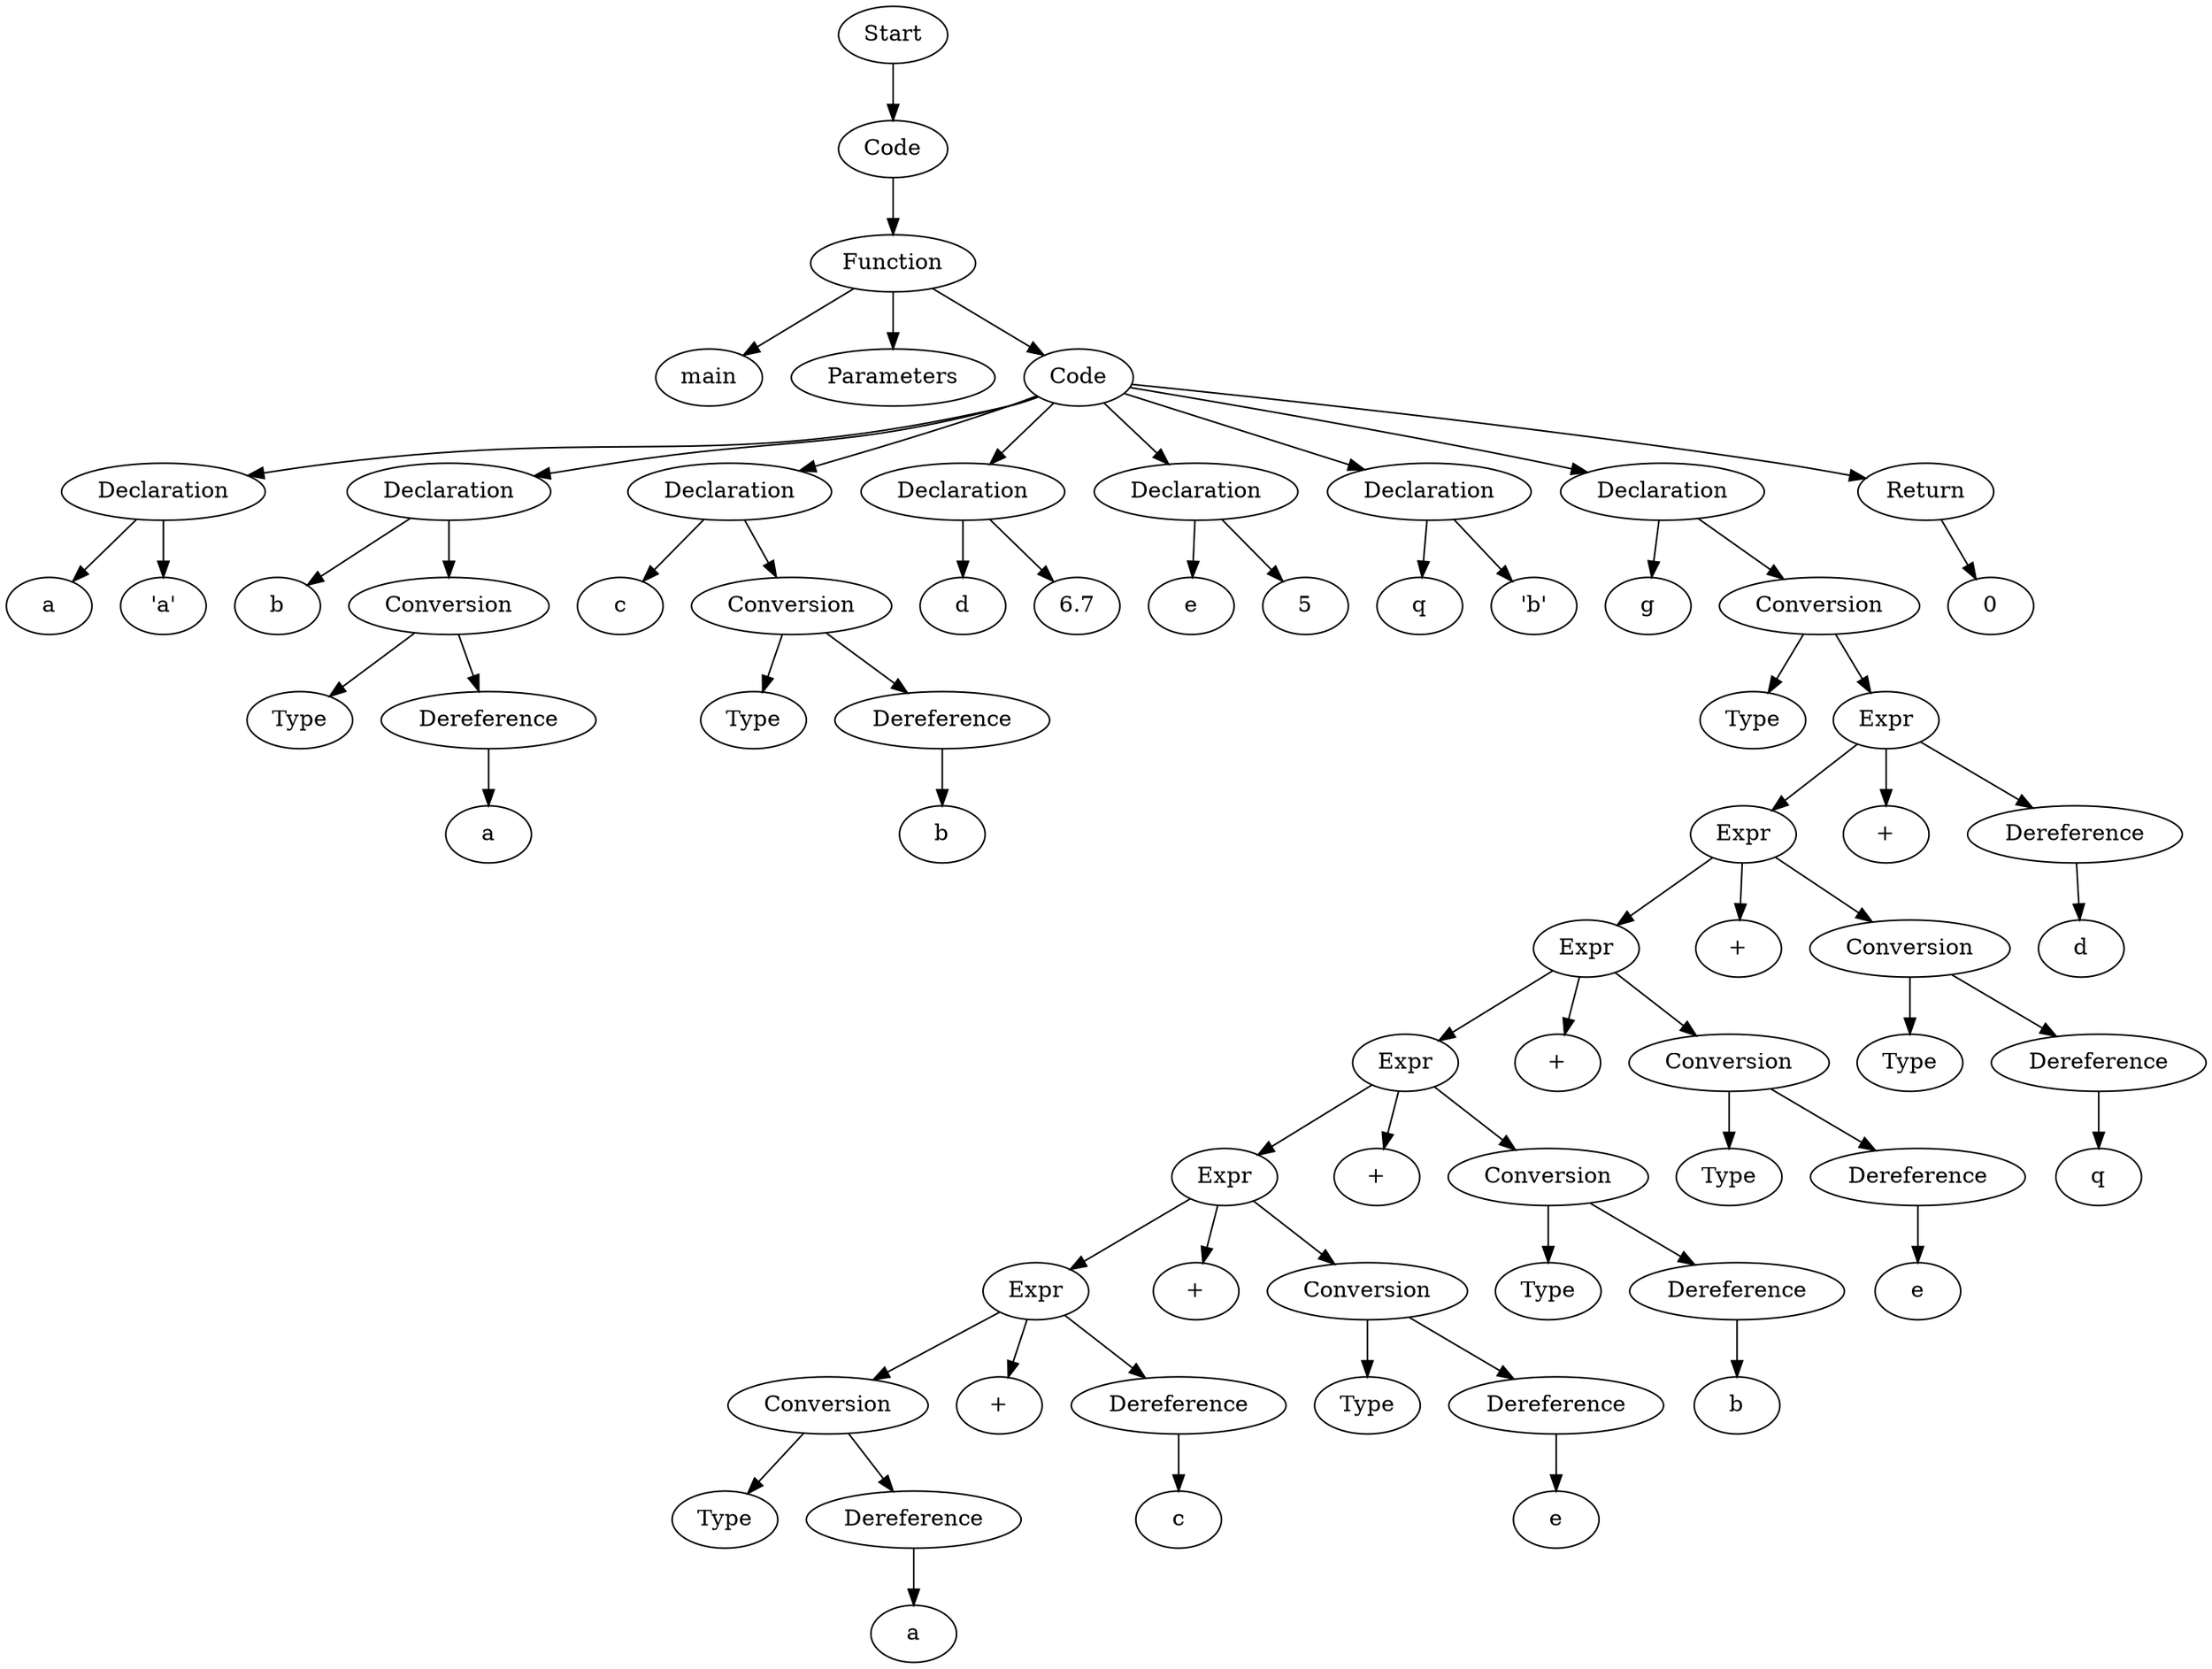 digraph AST {
  "132526798890384" [label="Start"];
  "132526798890384" -> "132526798884144";
  "132526798884144" [label="Code"];
  "132526798884144" -> "132526798886784";
  "132526798886784" [label="Function"];
  "132526798886784" -> "132526798889328";
  "132526798886784" -> "132526798883616";
  "132526798886784" -> "132526798889952";
  "132526798889328" [label="main"];
  "132526798883616" [label="Parameters"];
  "132526798889952" [label="Code"];
  "132526798889952" -> "132526799017376";
  "132526798889952" -> "132526799014832";
  "132526798889952" -> "132526799018720";
  "132526798889952" -> "132526799021168";
  "132526798889952" -> "132526799022752";
  "132526798889952" -> "132526799024336";
  "132526798889952" -> "132526799025920";
  "132526798889952" -> "132526799080848";
  "132526799017376" [label="Declaration"];
  "132526799017376" -> "132526799015744";
  "132526799017376" -> "132526799012816";
  "132526799015744" [label="a"];
  "132526799012816" [label="'a'"];
  "132526799014832" [label="Declaration"];
  "132526799014832" -> "132526799012672";
  "132526799014832" -> "132526799013920";
  "132526799012672" [label="b"];
  "132526799013920" [label="Conversion"];
  "132526799013920" -> "132526799019872";
  "132526799013920" -> "132526799016224";
  "132526799019872" [label="Type"];
  "132526799016224" [label="Dereference"];
  "132526799016224" -> "132526799018384";
  "132526799018384" [label="a"];
  "132526799018720" [label="Declaration"];
  "132526799018720" -> "132526799019200";
  "132526799018720" -> "132526799019680";
  "132526799019200" [label="c"];
  "132526799019680" [label="Conversion"];
  "132526799019680" -> "132526799017856";
  "132526799019680" -> "132526799022848";
  "132526799017856" [label="Type"];
  "132526799022848" [label="Dereference"];
  "132526799022848" -> "132526799020832";
  "132526799020832" [label="b"];
  "132526799021168" [label="Declaration"];
  "132526799021168" -> "132526799021648";
  "132526799021168" -> "132526799022320";
  "132526799021648" [label="d"];
  "132526799022320" [label="6.7"];
  "132526799022752" [label="Declaration"];
  "132526799022752" -> "132526799023232";
  "132526799022752" -> "132526799023904";
  "132526799023232" [label="e"];
  "132526799023904" [label="5"];
  "132526799024336" [label="Declaration"];
  "132526799024336" -> "132526799024816";
  "132526799024336" -> "132526799025488";
  "132526799024816" [label="q"];
  "132526799025488" [label="'b'"];
  "132526799025920" [label="Declaration"];
  "132526799025920" -> "132526799026400";
  "132526799025920" -> "132526799015168";
  "132526799026400" [label="g"];
  "132526799015168" [label="Conversion"];
  "132526799015168" -> "132526799014784";
  "132526799015168" -> "132526799026688";
  "132526799014784" [label="Type"];
  "132526799026688" [label="Expr"];
  "132526799026688" -> "132526799026880";
  "132526799026688" -> "132526799080032";
  "132526799026688" -> "132526799022512";
  "132526799026880" [label="Expr"];
  "132526799026880" -> "132526799027072";
  "132526799026880" -> "132526799079504";
  "132526799026880" -> "132526799018480";
  "132526799027072" [label="Expr"];
  "132526799027072" -> "132526799027264";
  "132526799027072" -> "132526799078976";
  "132526799027072" -> "132526799025680";
  "132526799027264" [label="Expr"];
  "132526799027264" -> "132526799027456";
  "132526799027264" -> "132526799078448";
  "132526799027264" -> "132526799020592";
  "132526799027456" [label="Expr"];
  "132526799027456" -> "132526799027648";
  "132526799027456" -> "132526799077920";
  "132526799027456" -> "132526799026784";
  "132526799027648" [label="Expr"];
  "132526799027648" -> "132526799018000";
  "132526799027648" -> "132526799077488";
  "132526799027648" -> "132526799015456";
  "132526799018000" [label="Conversion"];
  "132526799018000" -> "132526799017904";
  "132526799018000" -> "132526799015408";
  "132526799017904" [label="Type"];
  "132526799015408" [label="Dereference"];
  "132526799015408" -> "132526799077440";
  "132526799077440" [label="a"];
  "132526799077488" [label="+"];
  "132526799015456" [label="Dereference"];
  "132526799015456" -> "132526799078016";
  "132526799078016" [label="c"];
  "132526799077920" [label="+"];
  "132526799026784" [label="Conversion"];
  "132526799026784" -> "132526799018096";
  "132526799026784" -> "132526799024240";
  "132526799018096" [label="Type"];
  "132526799024240" [label="Dereference"];
  "132526799024240" -> "132526799078544";
  "132526799078544" [label="e"];
  "132526799078448" [label="+"];
  "132526799020592" [label="Conversion"];
  "132526799020592" -> "132526799023712";
  "132526799020592" -> "132526799021264";
  "132526799023712" [label="Type"];
  "132526799021264" [label="Dereference"];
  "132526799021264" -> "132526799079072";
  "132526799079072" [label="b"];
  "132526799078976" [label="+"];
  "132526799025680" [label="Conversion"];
  "132526799025680" -> "132526799022128";
  "132526799025680" -> "132526799022560";
  "132526799022128" [label="Type"];
  "132526799022560" [label="Dereference"];
  "132526799022560" -> "132526799079600";
  "132526799079600" [label="e"];
  "132526799079504" [label="+"];
  "132526799018480" [label="Conversion"];
  "132526799018480" -> "132526799024144";
  "132526799018480" -> "132526799022416";
  "132526799024144" [label="Type"];
  "132526799022416" [label="Dereference"];
  "132526799022416" -> "132526799080128";
  "132526799080128" [label="q"];
  "132526799080032" [label="+"];
  "132526799022512" [label="Dereference"];
  "132526799022512" -> "132526799080656";
  "132526799080656" [label="d"];
  "132526799080848" [label="Return"];
  "132526799080848" -> "132526799081568";
  "132526799081568" [label="0"];
}

